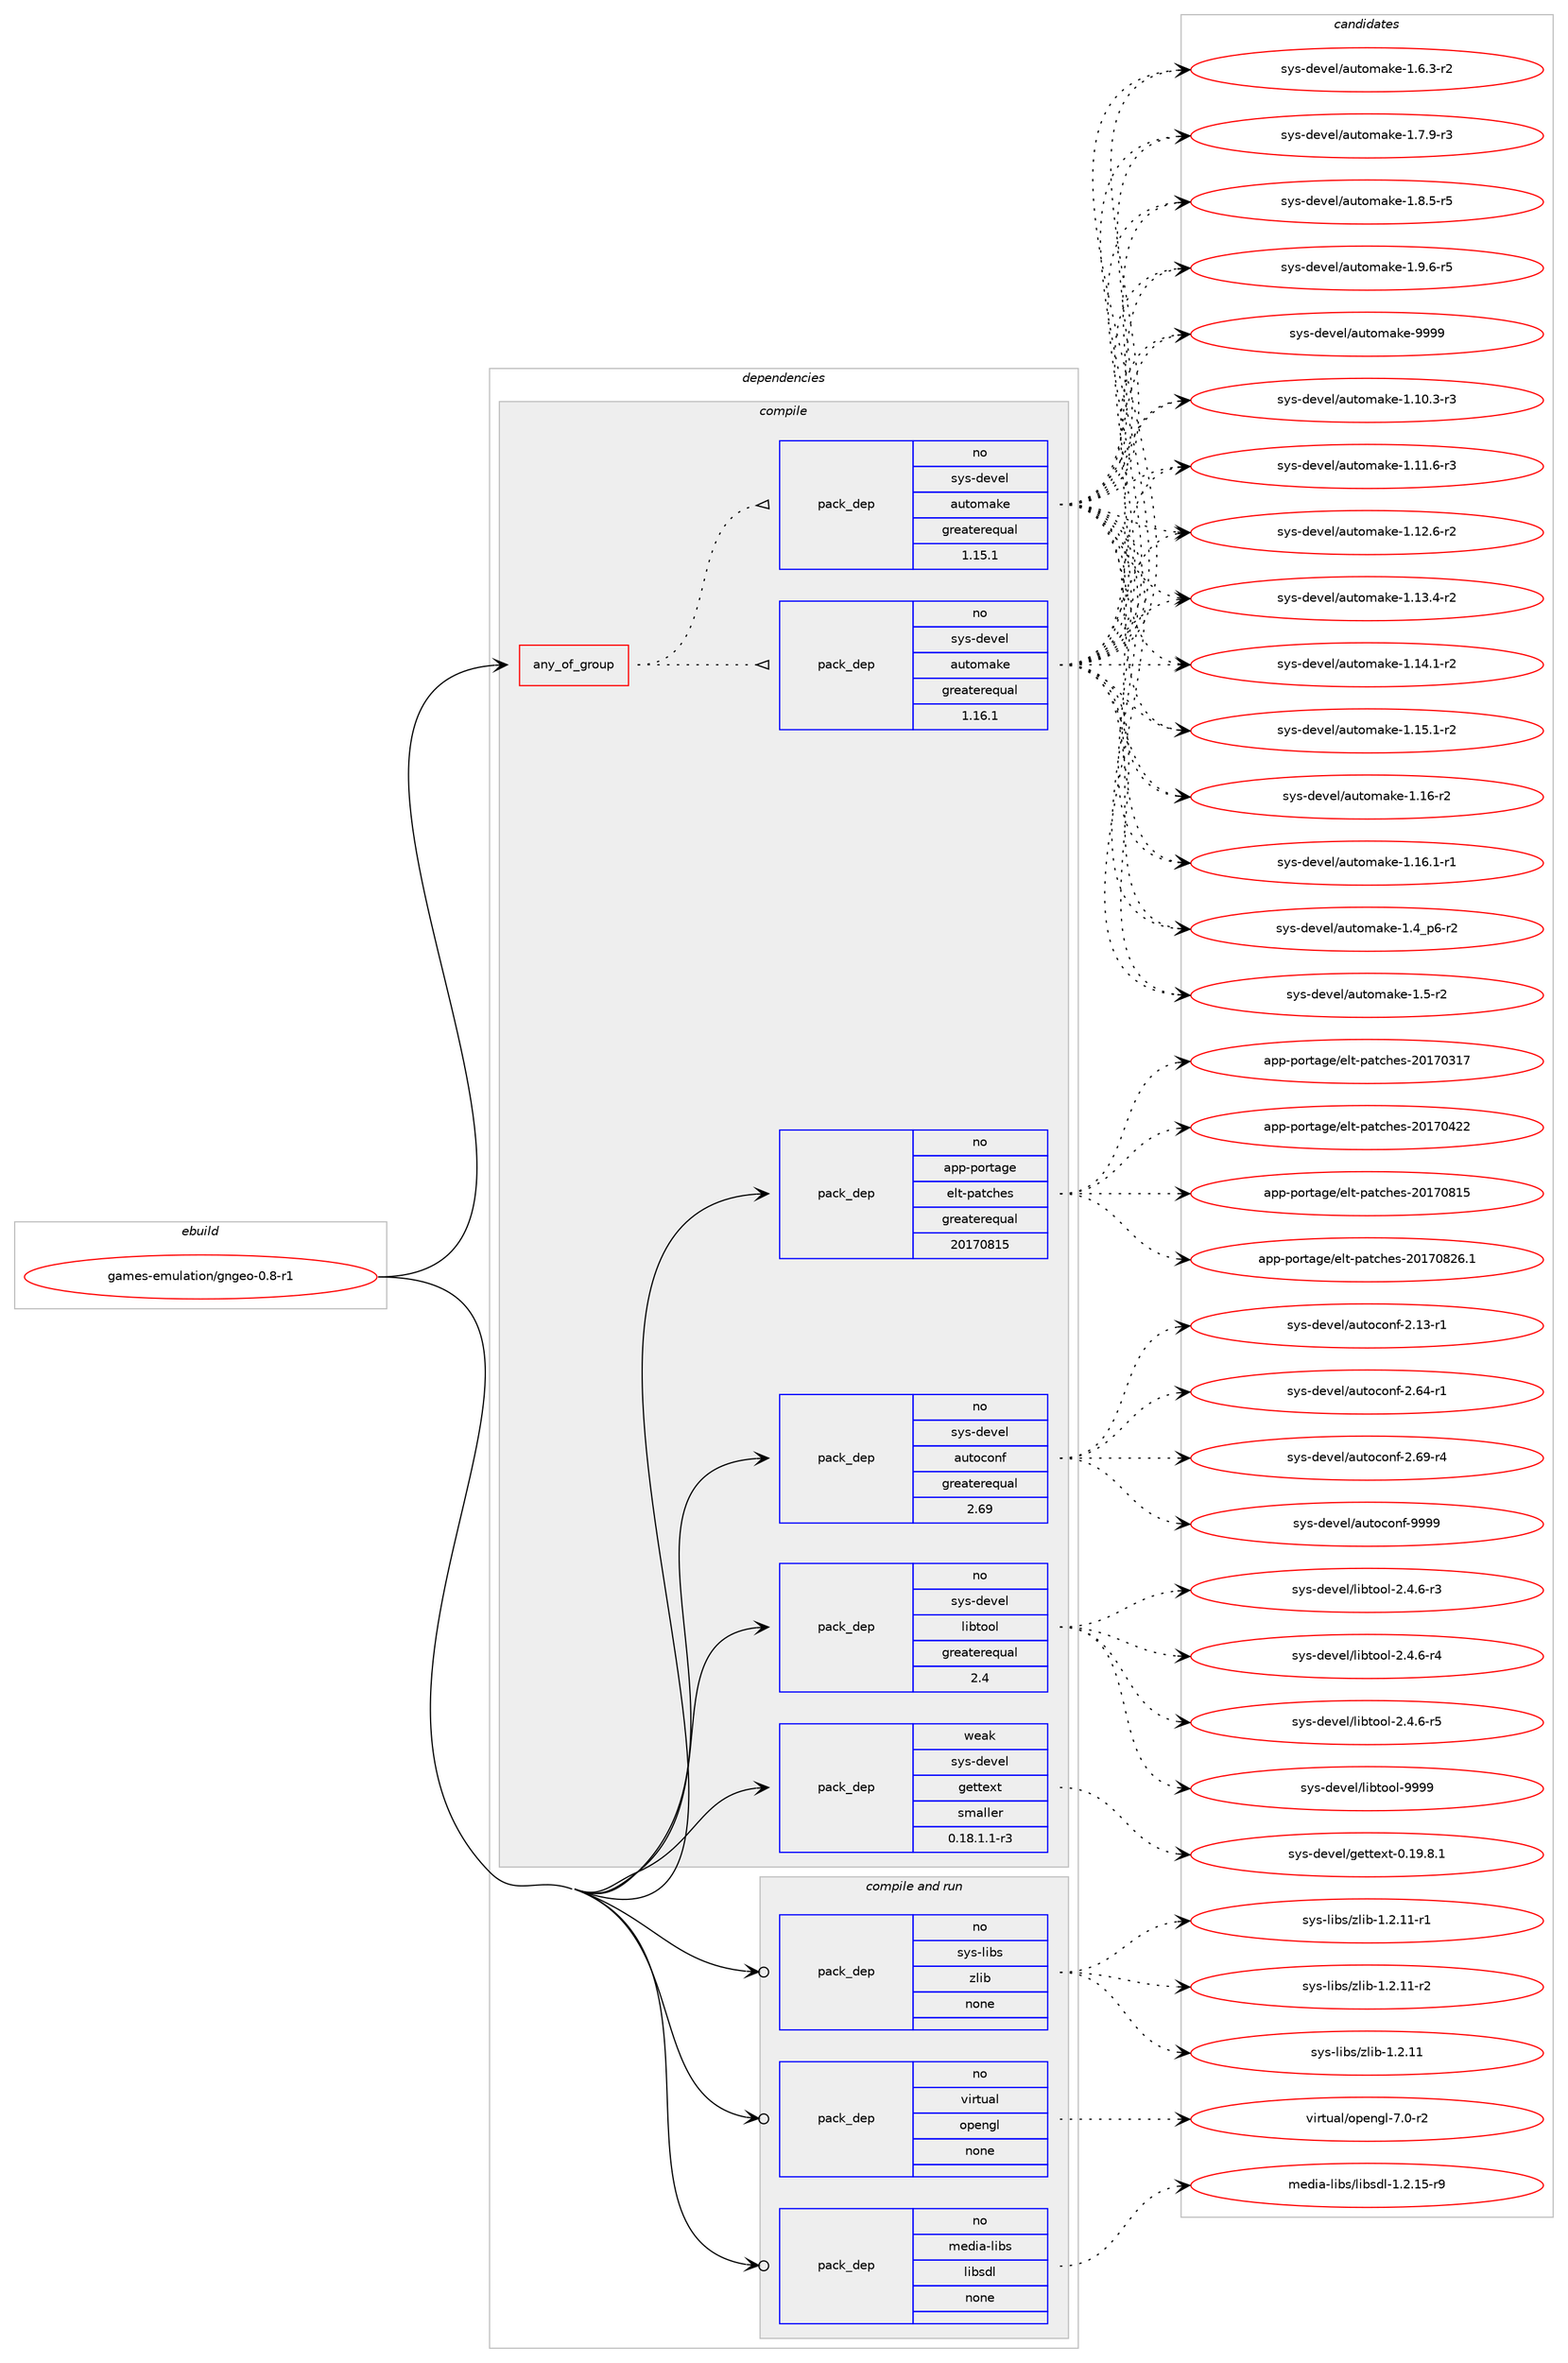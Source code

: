 digraph prolog {

# *************
# Graph options
# *************

newrank=true;
concentrate=true;
compound=true;
graph [rankdir=LR,fontname=Helvetica,fontsize=10,ranksep=1.5];#, ranksep=2.5, nodesep=0.2];
edge  [arrowhead=vee];
node  [fontname=Helvetica,fontsize=10];

# **********
# The ebuild
# **********

subgraph cluster_leftcol {
color=gray;
rank=same;
label=<<i>ebuild</i>>;
id [label="games-emulation/gngeo-0.8-r1", color=red, width=4, href="../games-emulation/gngeo-0.8-r1.svg"];
}

# ****************
# The dependencies
# ****************

subgraph cluster_midcol {
color=gray;
label=<<i>dependencies</i>>;
subgraph cluster_compile {
fillcolor="#eeeeee";
style=filled;
label=<<i>compile</i>>;
subgraph any23251 {
dependency1555803 [label=<<TABLE BORDER="0" CELLBORDER="1" CELLSPACING="0" CELLPADDING="4"><TR><TD CELLPADDING="10">any_of_group</TD></TR></TABLE>>, shape=none, color=red];subgraph pack1105704 {
dependency1555804 [label=<<TABLE BORDER="0" CELLBORDER="1" CELLSPACING="0" CELLPADDING="4" WIDTH="220"><TR><TD ROWSPAN="6" CELLPADDING="30">pack_dep</TD></TR><TR><TD WIDTH="110">no</TD></TR><TR><TD>sys-devel</TD></TR><TR><TD>automake</TD></TR><TR><TD>greaterequal</TD></TR><TR><TD>1.16.1</TD></TR></TABLE>>, shape=none, color=blue];
}
dependency1555803:e -> dependency1555804:w [weight=20,style="dotted",arrowhead="oinv"];
subgraph pack1105705 {
dependency1555805 [label=<<TABLE BORDER="0" CELLBORDER="1" CELLSPACING="0" CELLPADDING="4" WIDTH="220"><TR><TD ROWSPAN="6" CELLPADDING="30">pack_dep</TD></TR><TR><TD WIDTH="110">no</TD></TR><TR><TD>sys-devel</TD></TR><TR><TD>automake</TD></TR><TR><TD>greaterequal</TD></TR><TR><TD>1.15.1</TD></TR></TABLE>>, shape=none, color=blue];
}
dependency1555803:e -> dependency1555805:w [weight=20,style="dotted",arrowhead="oinv"];
}
id:e -> dependency1555803:w [weight=20,style="solid",arrowhead="vee"];
subgraph pack1105706 {
dependency1555806 [label=<<TABLE BORDER="0" CELLBORDER="1" CELLSPACING="0" CELLPADDING="4" WIDTH="220"><TR><TD ROWSPAN="6" CELLPADDING="30">pack_dep</TD></TR><TR><TD WIDTH="110">no</TD></TR><TR><TD>app-portage</TD></TR><TR><TD>elt-patches</TD></TR><TR><TD>greaterequal</TD></TR><TR><TD>20170815</TD></TR></TABLE>>, shape=none, color=blue];
}
id:e -> dependency1555806:w [weight=20,style="solid",arrowhead="vee"];
subgraph pack1105707 {
dependency1555807 [label=<<TABLE BORDER="0" CELLBORDER="1" CELLSPACING="0" CELLPADDING="4" WIDTH="220"><TR><TD ROWSPAN="6" CELLPADDING="30">pack_dep</TD></TR><TR><TD WIDTH="110">no</TD></TR><TR><TD>sys-devel</TD></TR><TR><TD>autoconf</TD></TR><TR><TD>greaterequal</TD></TR><TR><TD>2.69</TD></TR></TABLE>>, shape=none, color=blue];
}
id:e -> dependency1555807:w [weight=20,style="solid",arrowhead="vee"];
subgraph pack1105708 {
dependency1555808 [label=<<TABLE BORDER="0" CELLBORDER="1" CELLSPACING="0" CELLPADDING="4" WIDTH="220"><TR><TD ROWSPAN="6" CELLPADDING="30">pack_dep</TD></TR><TR><TD WIDTH="110">no</TD></TR><TR><TD>sys-devel</TD></TR><TR><TD>libtool</TD></TR><TR><TD>greaterequal</TD></TR><TR><TD>2.4</TD></TR></TABLE>>, shape=none, color=blue];
}
id:e -> dependency1555808:w [weight=20,style="solid",arrowhead="vee"];
subgraph pack1105709 {
dependency1555809 [label=<<TABLE BORDER="0" CELLBORDER="1" CELLSPACING="0" CELLPADDING="4" WIDTH="220"><TR><TD ROWSPAN="6" CELLPADDING="30">pack_dep</TD></TR><TR><TD WIDTH="110">weak</TD></TR><TR><TD>sys-devel</TD></TR><TR><TD>gettext</TD></TR><TR><TD>smaller</TD></TR><TR><TD>0.18.1.1-r3</TD></TR></TABLE>>, shape=none, color=blue];
}
id:e -> dependency1555809:w [weight=20,style="solid",arrowhead="vee"];
}
subgraph cluster_compileandrun {
fillcolor="#eeeeee";
style=filled;
label=<<i>compile and run</i>>;
subgraph pack1105710 {
dependency1555810 [label=<<TABLE BORDER="0" CELLBORDER="1" CELLSPACING="0" CELLPADDING="4" WIDTH="220"><TR><TD ROWSPAN="6" CELLPADDING="30">pack_dep</TD></TR><TR><TD WIDTH="110">no</TD></TR><TR><TD>media-libs</TD></TR><TR><TD>libsdl</TD></TR><TR><TD>none</TD></TR><TR><TD></TD></TR></TABLE>>, shape=none, color=blue];
}
id:e -> dependency1555810:w [weight=20,style="solid",arrowhead="odotvee"];
subgraph pack1105711 {
dependency1555811 [label=<<TABLE BORDER="0" CELLBORDER="1" CELLSPACING="0" CELLPADDING="4" WIDTH="220"><TR><TD ROWSPAN="6" CELLPADDING="30">pack_dep</TD></TR><TR><TD WIDTH="110">no</TD></TR><TR><TD>sys-libs</TD></TR><TR><TD>zlib</TD></TR><TR><TD>none</TD></TR><TR><TD></TD></TR></TABLE>>, shape=none, color=blue];
}
id:e -> dependency1555811:w [weight=20,style="solid",arrowhead="odotvee"];
subgraph pack1105712 {
dependency1555812 [label=<<TABLE BORDER="0" CELLBORDER="1" CELLSPACING="0" CELLPADDING="4" WIDTH="220"><TR><TD ROWSPAN="6" CELLPADDING="30">pack_dep</TD></TR><TR><TD WIDTH="110">no</TD></TR><TR><TD>virtual</TD></TR><TR><TD>opengl</TD></TR><TR><TD>none</TD></TR><TR><TD></TD></TR></TABLE>>, shape=none, color=blue];
}
id:e -> dependency1555812:w [weight=20,style="solid",arrowhead="odotvee"];
}
subgraph cluster_run {
fillcolor="#eeeeee";
style=filled;
label=<<i>run</i>>;
}
}

# **************
# The candidates
# **************

subgraph cluster_choices {
rank=same;
color=gray;
label=<<i>candidates</i>>;

subgraph choice1105704 {
color=black;
nodesep=1;
choice11512111545100101118101108479711711611110997107101454946494846514511451 [label="sys-devel/automake-1.10.3-r3", color=red, width=4,href="../sys-devel/automake-1.10.3-r3.svg"];
choice11512111545100101118101108479711711611110997107101454946494946544511451 [label="sys-devel/automake-1.11.6-r3", color=red, width=4,href="../sys-devel/automake-1.11.6-r3.svg"];
choice11512111545100101118101108479711711611110997107101454946495046544511450 [label="sys-devel/automake-1.12.6-r2", color=red, width=4,href="../sys-devel/automake-1.12.6-r2.svg"];
choice11512111545100101118101108479711711611110997107101454946495146524511450 [label="sys-devel/automake-1.13.4-r2", color=red, width=4,href="../sys-devel/automake-1.13.4-r2.svg"];
choice11512111545100101118101108479711711611110997107101454946495246494511450 [label="sys-devel/automake-1.14.1-r2", color=red, width=4,href="../sys-devel/automake-1.14.1-r2.svg"];
choice11512111545100101118101108479711711611110997107101454946495346494511450 [label="sys-devel/automake-1.15.1-r2", color=red, width=4,href="../sys-devel/automake-1.15.1-r2.svg"];
choice1151211154510010111810110847971171161111099710710145494649544511450 [label="sys-devel/automake-1.16-r2", color=red, width=4,href="../sys-devel/automake-1.16-r2.svg"];
choice11512111545100101118101108479711711611110997107101454946495446494511449 [label="sys-devel/automake-1.16.1-r1", color=red, width=4,href="../sys-devel/automake-1.16.1-r1.svg"];
choice115121115451001011181011084797117116111109971071014549465295112544511450 [label="sys-devel/automake-1.4_p6-r2", color=red, width=4,href="../sys-devel/automake-1.4_p6-r2.svg"];
choice11512111545100101118101108479711711611110997107101454946534511450 [label="sys-devel/automake-1.5-r2", color=red, width=4,href="../sys-devel/automake-1.5-r2.svg"];
choice115121115451001011181011084797117116111109971071014549465446514511450 [label="sys-devel/automake-1.6.3-r2", color=red, width=4,href="../sys-devel/automake-1.6.3-r2.svg"];
choice115121115451001011181011084797117116111109971071014549465546574511451 [label="sys-devel/automake-1.7.9-r3", color=red, width=4,href="../sys-devel/automake-1.7.9-r3.svg"];
choice115121115451001011181011084797117116111109971071014549465646534511453 [label="sys-devel/automake-1.8.5-r5", color=red, width=4,href="../sys-devel/automake-1.8.5-r5.svg"];
choice115121115451001011181011084797117116111109971071014549465746544511453 [label="sys-devel/automake-1.9.6-r5", color=red, width=4,href="../sys-devel/automake-1.9.6-r5.svg"];
choice115121115451001011181011084797117116111109971071014557575757 [label="sys-devel/automake-9999", color=red, width=4,href="../sys-devel/automake-9999.svg"];
dependency1555804:e -> choice11512111545100101118101108479711711611110997107101454946494846514511451:w [style=dotted,weight="100"];
dependency1555804:e -> choice11512111545100101118101108479711711611110997107101454946494946544511451:w [style=dotted,weight="100"];
dependency1555804:e -> choice11512111545100101118101108479711711611110997107101454946495046544511450:w [style=dotted,weight="100"];
dependency1555804:e -> choice11512111545100101118101108479711711611110997107101454946495146524511450:w [style=dotted,weight="100"];
dependency1555804:e -> choice11512111545100101118101108479711711611110997107101454946495246494511450:w [style=dotted,weight="100"];
dependency1555804:e -> choice11512111545100101118101108479711711611110997107101454946495346494511450:w [style=dotted,weight="100"];
dependency1555804:e -> choice1151211154510010111810110847971171161111099710710145494649544511450:w [style=dotted,weight="100"];
dependency1555804:e -> choice11512111545100101118101108479711711611110997107101454946495446494511449:w [style=dotted,weight="100"];
dependency1555804:e -> choice115121115451001011181011084797117116111109971071014549465295112544511450:w [style=dotted,weight="100"];
dependency1555804:e -> choice11512111545100101118101108479711711611110997107101454946534511450:w [style=dotted,weight="100"];
dependency1555804:e -> choice115121115451001011181011084797117116111109971071014549465446514511450:w [style=dotted,weight="100"];
dependency1555804:e -> choice115121115451001011181011084797117116111109971071014549465546574511451:w [style=dotted,weight="100"];
dependency1555804:e -> choice115121115451001011181011084797117116111109971071014549465646534511453:w [style=dotted,weight="100"];
dependency1555804:e -> choice115121115451001011181011084797117116111109971071014549465746544511453:w [style=dotted,weight="100"];
dependency1555804:e -> choice115121115451001011181011084797117116111109971071014557575757:w [style=dotted,weight="100"];
}
subgraph choice1105705 {
color=black;
nodesep=1;
choice11512111545100101118101108479711711611110997107101454946494846514511451 [label="sys-devel/automake-1.10.3-r3", color=red, width=4,href="../sys-devel/automake-1.10.3-r3.svg"];
choice11512111545100101118101108479711711611110997107101454946494946544511451 [label="sys-devel/automake-1.11.6-r3", color=red, width=4,href="../sys-devel/automake-1.11.6-r3.svg"];
choice11512111545100101118101108479711711611110997107101454946495046544511450 [label="sys-devel/automake-1.12.6-r2", color=red, width=4,href="../sys-devel/automake-1.12.6-r2.svg"];
choice11512111545100101118101108479711711611110997107101454946495146524511450 [label="sys-devel/automake-1.13.4-r2", color=red, width=4,href="../sys-devel/automake-1.13.4-r2.svg"];
choice11512111545100101118101108479711711611110997107101454946495246494511450 [label="sys-devel/automake-1.14.1-r2", color=red, width=4,href="../sys-devel/automake-1.14.1-r2.svg"];
choice11512111545100101118101108479711711611110997107101454946495346494511450 [label="sys-devel/automake-1.15.1-r2", color=red, width=4,href="../sys-devel/automake-1.15.1-r2.svg"];
choice1151211154510010111810110847971171161111099710710145494649544511450 [label="sys-devel/automake-1.16-r2", color=red, width=4,href="../sys-devel/automake-1.16-r2.svg"];
choice11512111545100101118101108479711711611110997107101454946495446494511449 [label="sys-devel/automake-1.16.1-r1", color=red, width=4,href="../sys-devel/automake-1.16.1-r1.svg"];
choice115121115451001011181011084797117116111109971071014549465295112544511450 [label="sys-devel/automake-1.4_p6-r2", color=red, width=4,href="../sys-devel/automake-1.4_p6-r2.svg"];
choice11512111545100101118101108479711711611110997107101454946534511450 [label="sys-devel/automake-1.5-r2", color=red, width=4,href="../sys-devel/automake-1.5-r2.svg"];
choice115121115451001011181011084797117116111109971071014549465446514511450 [label="sys-devel/automake-1.6.3-r2", color=red, width=4,href="../sys-devel/automake-1.6.3-r2.svg"];
choice115121115451001011181011084797117116111109971071014549465546574511451 [label="sys-devel/automake-1.7.9-r3", color=red, width=4,href="../sys-devel/automake-1.7.9-r3.svg"];
choice115121115451001011181011084797117116111109971071014549465646534511453 [label="sys-devel/automake-1.8.5-r5", color=red, width=4,href="../sys-devel/automake-1.8.5-r5.svg"];
choice115121115451001011181011084797117116111109971071014549465746544511453 [label="sys-devel/automake-1.9.6-r5", color=red, width=4,href="../sys-devel/automake-1.9.6-r5.svg"];
choice115121115451001011181011084797117116111109971071014557575757 [label="sys-devel/automake-9999", color=red, width=4,href="../sys-devel/automake-9999.svg"];
dependency1555805:e -> choice11512111545100101118101108479711711611110997107101454946494846514511451:w [style=dotted,weight="100"];
dependency1555805:e -> choice11512111545100101118101108479711711611110997107101454946494946544511451:w [style=dotted,weight="100"];
dependency1555805:e -> choice11512111545100101118101108479711711611110997107101454946495046544511450:w [style=dotted,weight="100"];
dependency1555805:e -> choice11512111545100101118101108479711711611110997107101454946495146524511450:w [style=dotted,weight="100"];
dependency1555805:e -> choice11512111545100101118101108479711711611110997107101454946495246494511450:w [style=dotted,weight="100"];
dependency1555805:e -> choice11512111545100101118101108479711711611110997107101454946495346494511450:w [style=dotted,weight="100"];
dependency1555805:e -> choice1151211154510010111810110847971171161111099710710145494649544511450:w [style=dotted,weight="100"];
dependency1555805:e -> choice11512111545100101118101108479711711611110997107101454946495446494511449:w [style=dotted,weight="100"];
dependency1555805:e -> choice115121115451001011181011084797117116111109971071014549465295112544511450:w [style=dotted,weight="100"];
dependency1555805:e -> choice11512111545100101118101108479711711611110997107101454946534511450:w [style=dotted,weight="100"];
dependency1555805:e -> choice115121115451001011181011084797117116111109971071014549465446514511450:w [style=dotted,weight="100"];
dependency1555805:e -> choice115121115451001011181011084797117116111109971071014549465546574511451:w [style=dotted,weight="100"];
dependency1555805:e -> choice115121115451001011181011084797117116111109971071014549465646534511453:w [style=dotted,weight="100"];
dependency1555805:e -> choice115121115451001011181011084797117116111109971071014549465746544511453:w [style=dotted,weight="100"];
dependency1555805:e -> choice115121115451001011181011084797117116111109971071014557575757:w [style=dotted,weight="100"];
}
subgraph choice1105706 {
color=black;
nodesep=1;
choice97112112451121111141169710310147101108116451129711699104101115455048495548514955 [label="app-portage/elt-patches-20170317", color=red, width=4,href="../app-portage/elt-patches-20170317.svg"];
choice97112112451121111141169710310147101108116451129711699104101115455048495548525050 [label="app-portage/elt-patches-20170422", color=red, width=4,href="../app-portage/elt-patches-20170422.svg"];
choice97112112451121111141169710310147101108116451129711699104101115455048495548564953 [label="app-portage/elt-patches-20170815", color=red, width=4,href="../app-portage/elt-patches-20170815.svg"];
choice971121124511211111411697103101471011081164511297116991041011154550484955485650544649 [label="app-portage/elt-patches-20170826.1", color=red, width=4,href="../app-portage/elt-patches-20170826.1.svg"];
dependency1555806:e -> choice97112112451121111141169710310147101108116451129711699104101115455048495548514955:w [style=dotted,weight="100"];
dependency1555806:e -> choice97112112451121111141169710310147101108116451129711699104101115455048495548525050:w [style=dotted,weight="100"];
dependency1555806:e -> choice97112112451121111141169710310147101108116451129711699104101115455048495548564953:w [style=dotted,weight="100"];
dependency1555806:e -> choice971121124511211111411697103101471011081164511297116991041011154550484955485650544649:w [style=dotted,weight="100"];
}
subgraph choice1105707 {
color=black;
nodesep=1;
choice1151211154510010111810110847971171161119911111010245504649514511449 [label="sys-devel/autoconf-2.13-r1", color=red, width=4,href="../sys-devel/autoconf-2.13-r1.svg"];
choice1151211154510010111810110847971171161119911111010245504654524511449 [label="sys-devel/autoconf-2.64-r1", color=red, width=4,href="../sys-devel/autoconf-2.64-r1.svg"];
choice1151211154510010111810110847971171161119911111010245504654574511452 [label="sys-devel/autoconf-2.69-r4", color=red, width=4,href="../sys-devel/autoconf-2.69-r4.svg"];
choice115121115451001011181011084797117116111991111101024557575757 [label="sys-devel/autoconf-9999", color=red, width=4,href="../sys-devel/autoconf-9999.svg"];
dependency1555807:e -> choice1151211154510010111810110847971171161119911111010245504649514511449:w [style=dotted,weight="100"];
dependency1555807:e -> choice1151211154510010111810110847971171161119911111010245504654524511449:w [style=dotted,weight="100"];
dependency1555807:e -> choice1151211154510010111810110847971171161119911111010245504654574511452:w [style=dotted,weight="100"];
dependency1555807:e -> choice115121115451001011181011084797117116111991111101024557575757:w [style=dotted,weight="100"];
}
subgraph choice1105708 {
color=black;
nodesep=1;
choice1151211154510010111810110847108105981161111111084550465246544511451 [label="sys-devel/libtool-2.4.6-r3", color=red, width=4,href="../sys-devel/libtool-2.4.6-r3.svg"];
choice1151211154510010111810110847108105981161111111084550465246544511452 [label="sys-devel/libtool-2.4.6-r4", color=red, width=4,href="../sys-devel/libtool-2.4.6-r4.svg"];
choice1151211154510010111810110847108105981161111111084550465246544511453 [label="sys-devel/libtool-2.4.6-r5", color=red, width=4,href="../sys-devel/libtool-2.4.6-r5.svg"];
choice1151211154510010111810110847108105981161111111084557575757 [label="sys-devel/libtool-9999", color=red, width=4,href="../sys-devel/libtool-9999.svg"];
dependency1555808:e -> choice1151211154510010111810110847108105981161111111084550465246544511451:w [style=dotted,weight="100"];
dependency1555808:e -> choice1151211154510010111810110847108105981161111111084550465246544511452:w [style=dotted,weight="100"];
dependency1555808:e -> choice1151211154510010111810110847108105981161111111084550465246544511453:w [style=dotted,weight="100"];
dependency1555808:e -> choice1151211154510010111810110847108105981161111111084557575757:w [style=dotted,weight="100"];
}
subgraph choice1105709 {
color=black;
nodesep=1;
choice1151211154510010111810110847103101116116101120116454846495746564649 [label="sys-devel/gettext-0.19.8.1", color=red, width=4,href="../sys-devel/gettext-0.19.8.1.svg"];
dependency1555809:e -> choice1151211154510010111810110847103101116116101120116454846495746564649:w [style=dotted,weight="100"];
}
subgraph choice1105710 {
color=black;
nodesep=1;
choice1091011001059745108105981154710810598115100108454946504649534511457 [label="media-libs/libsdl-1.2.15-r9", color=red, width=4,href="../media-libs/libsdl-1.2.15-r9.svg"];
dependency1555810:e -> choice1091011001059745108105981154710810598115100108454946504649534511457:w [style=dotted,weight="100"];
}
subgraph choice1105711 {
color=black;
nodesep=1;
choice1151211154510810598115471221081059845494650464949 [label="sys-libs/zlib-1.2.11", color=red, width=4,href="../sys-libs/zlib-1.2.11.svg"];
choice11512111545108105981154712210810598454946504649494511449 [label="sys-libs/zlib-1.2.11-r1", color=red, width=4,href="../sys-libs/zlib-1.2.11-r1.svg"];
choice11512111545108105981154712210810598454946504649494511450 [label="sys-libs/zlib-1.2.11-r2", color=red, width=4,href="../sys-libs/zlib-1.2.11-r2.svg"];
dependency1555811:e -> choice1151211154510810598115471221081059845494650464949:w [style=dotted,weight="100"];
dependency1555811:e -> choice11512111545108105981154712210810598454946504649494511449:w [style=dotted,weight="100"];
dependency1555811:e -> choice11512111545108105981154712210810598454946504649494511450:w [style=dotted,weight="100"];
}
subgraph choice1105712 {
color=black;
nodesep=1;
choice1181051141161179710847111112101110103108455546484511450 [label="virtual/opengl-7.0-r2", color=red, width=4,href="../virtual/opengl-7.0-r2.svg"];
dependency1555812:e -> choice1181051141161179710847111112101110103108455546484511450:w [style=dotted,weight="100"];
}
}

}
